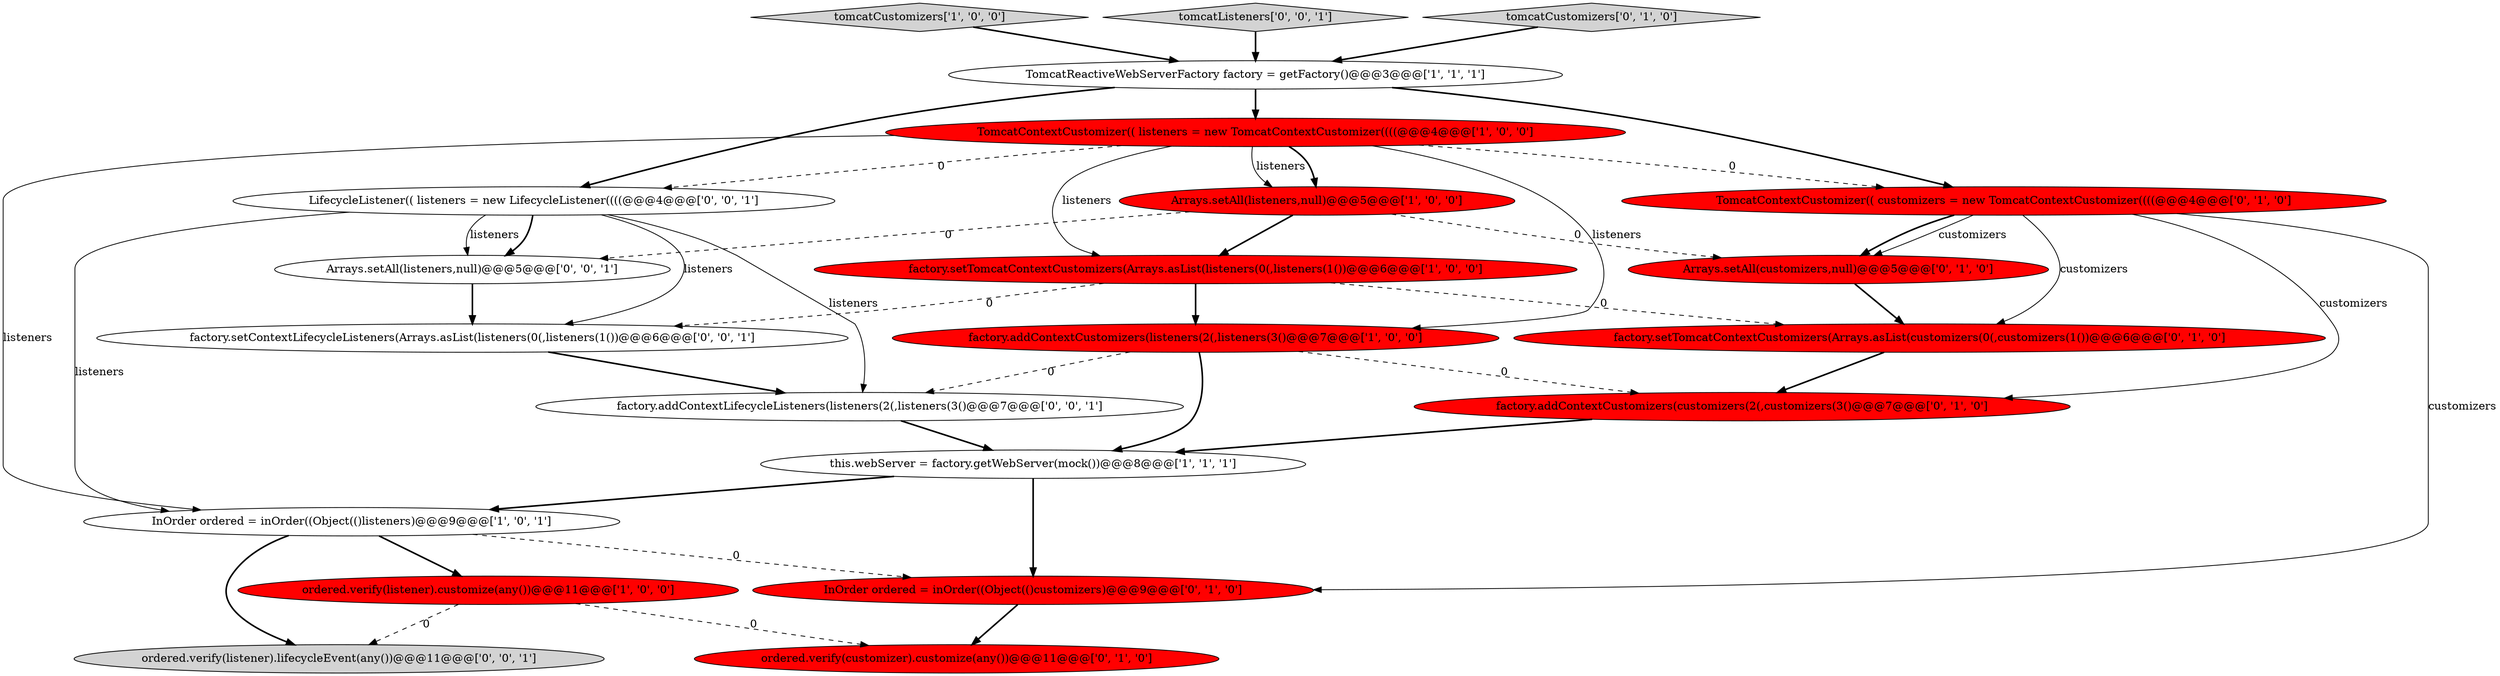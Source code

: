 digraph {
8 [style = filled, label = "this.webServer = factory.getWebServer(mock())@@@8@@@['1', '1', '1']", fillcolor = white, shape = ellipse image = "AAA0AAABBB1BBB"];
1 [style = filled, label = "tomcatCustomizers['1', '0', '0']", fillcolor = lightgray, shape = diamond image = "AAA0AAABBB1BBB"];
9 [style = filled, label = "factory.setTomcatContextCustomizers(Arrays.asList(customizers(0(,customizers(1())@@@6@@@['0', '1', '0']", fillcolor = red, shape = ellipse image = "AAA1AAABBB2BBB"];
7 [style = filled, label = "factory.setTomcatContextCustomizers(Arrays.asList(listeners(0(,listeners(1())@@@6@@@['1', '0', '0']", fillcolor = red, shape = ellipse image = "AAA1AAABBB1BBB"];
16 [style = filled, label = "Arrays.setAll(listeners,null)@@@5@@@['0', '0', '1']", fillcolor = white, shape = ellipse image = "AAA0AAABBB3BBB"];
5 [style = filled, label = "TomcatReactiveWebServerFactory factory = getFactory()@@@3@@@['1', '1', '1']", fillcolor = white, shape = ellipse image = "AAA0AAABBB1BBB"];
20 [style = filled, label = "factory.setContextLifecycleListeners(Arrays.asList(listeners(0(,listeners(1())@@@6@@@['0', '0', '1']", fillcolor = white, shape = ellipse image = "AAA0AAABBB3BBB"];
6 [style = filled, label = "ordered.verify(listener).customize(any())@@@11@@@['1', '0', '0']", fillcolor = red, shape = ellipse image = "AAA1AAABBB1BBB"];
19 [style = filled, label = "factory.addContextLifecycleListeners(listeners(2(,listeners(3()@@@7@@@['0', '0', '1']", fillcolor = white, shape = ellipse image = "AAA0AAABBB3BBB"];
4 [style = filled, label = "factory.addContextCustomizers(listeners(2(,listeners(3()@@@7@@@['1', '0', '0']", fillcolor = red, shape = ellipse image = "AAA1AAABBB1BBB"];
0 [style = filled, label = "Arrays.setAll(listeners,null)@@@5@@@['1', '0', '0']", fillcolor = red, shape = ellipse image = "AAA1AAABBB1BBB"];
15 [style = filled, label = "ordered.verify(customizer).customize(any())@@@11@@@['0', '1', '0']", fillcolor = red, shape = ellipse image = "AAA1AAABBB2BBB"];
21 [style = filled, label = "LifecycleListener(( listeners = new LifecycleListener((((@@@4@@@['0', '0', '1']", fillcolor = white, shape = ellipse image = "AAA0AAABBB3BBB"];
17 [style = filled, label = "tomcatListeners['0', '0', '1']", fillcolor = lightgray, shape = diamond image = "AAA0AAABBB3BBB"];
3 [style = filled, label = "InOrder ordered = inOrder((Object(()listeners)@@@9@@@['1', '0', '1']", fillcolor = white, shape = ellipse image = "AAA0AAABBB1BBB"];
13 [style = filled, label = "TomcatContextCustomizer(( customizers = new TomcatContextCustomizer((((@@@4@@@['0', '1', '0']", fillcolor = red, shape = ellipse image = "AAA1AAABBB2BBB"];
14 [style = filled, label = "tomcatCustomizers['0', '1', '0']", fillcolor = lightgray, shape = diamond image = "AAA0AAABBB2BBB"];
18 [style = filled, label = "ordered.verify(listener).lifecycleEvent(any())@@@11@@@['0', '0', '1']", fillcolor = lightgray, shape = ellipse image = "AAA0AAABBB3BBB"];
11 [style = filled, label = "factory.addContextCustomizers(customizers(2(,customizers(3()@@@7@@@['0', '1', '0']", fillcolor = red, shape = ellipse image = "AAA1AAABBB2BBB"];
2 [style = filled, label = "TomcatContextCustomizer(( listeners = new TomcatContextCustomizer((((@@@4@@@['1', '0', '0']", fillcolor = red, shape = ellipse image = "AAA1AAABBB1BBB"];
12 [style = filled, label = "InOrder ordered = inOrder((Object(()customizers)@@@9@@@['0', '1', '0']", fillcolor = red, shape = ellipse image = "AAA1AAABBB2BBB"];
10 [style = filled, label = "Arrays.setAll(customizers,null)@@@5@@@['0', '1', '0']", fillcolor = red, shape = ellipse image = "AAA1AAABBB2BBB"];
1->5 [style = bold, label=""];
13->10 [style = bold, label=""];
17->5 [style = bold, label=""];
9->11 [style = bold, label=""];
2->0 [style = solid, label="listeners"];
13->12 [style = solid, label="customizers"];
8->3 [style = bold, label=""];
12->15 [style = bold, label=""];
0->16 [style = dashed, label="0"];
7->20 [style = dashed, label="0"];
3->6 [style = bold, label=""];
21->3 [style = solid, label="listeners"];
7->4 [style = bold, label=""];
13->9 [style = solid, label="customizers"];
13->11 [style = solid, label="customizers"];
19->8 [style = bold, label=""];
0->10 [style = dashed, label="0"];
0->7 [style = bold, label=""];
3->18 [style = bold, label=""];
2->7 [style = solid, label="listeners"];
6->18 [style = dashed, label="0"];
2->4 [style = solid, label="listeners"];
5->21 [style = bold, label=""];
13->10 [style = solid, label="customizers"];
5->2 [style = bold, label=""];
2->0 [style = bold, label=""];
3->12 [style = dashed, label="0"];
2->21 [style = dashed, label="0"];
6->15 [style = dashed, label="0"];
7->9 [style = dashed, label="0"];
2->13 [style = dashed, label="0"];
5->13 [style = bold, label=""];
21->16 [style = bold, label=""];
4->8 [style = bold, label=""];
11->8 [style = bold, label=""];
4->19 [style = dashed, label="0"];
21->16 [style = solid, label="listeners"];
10->9 [style = bold, label=""];
4->11 [style = dashed, label="0"];
21->19 [style = solid, label="listeners"];
20->19 [style = bold, label=""];
16->20 [style = bold, label=""];
8->12 [style = bold, label=""];
2->3 [style = solid, label="listeners"];
21->20 [style = solid, label="listeners"];
14->5 [style = bold, label=""];
}
